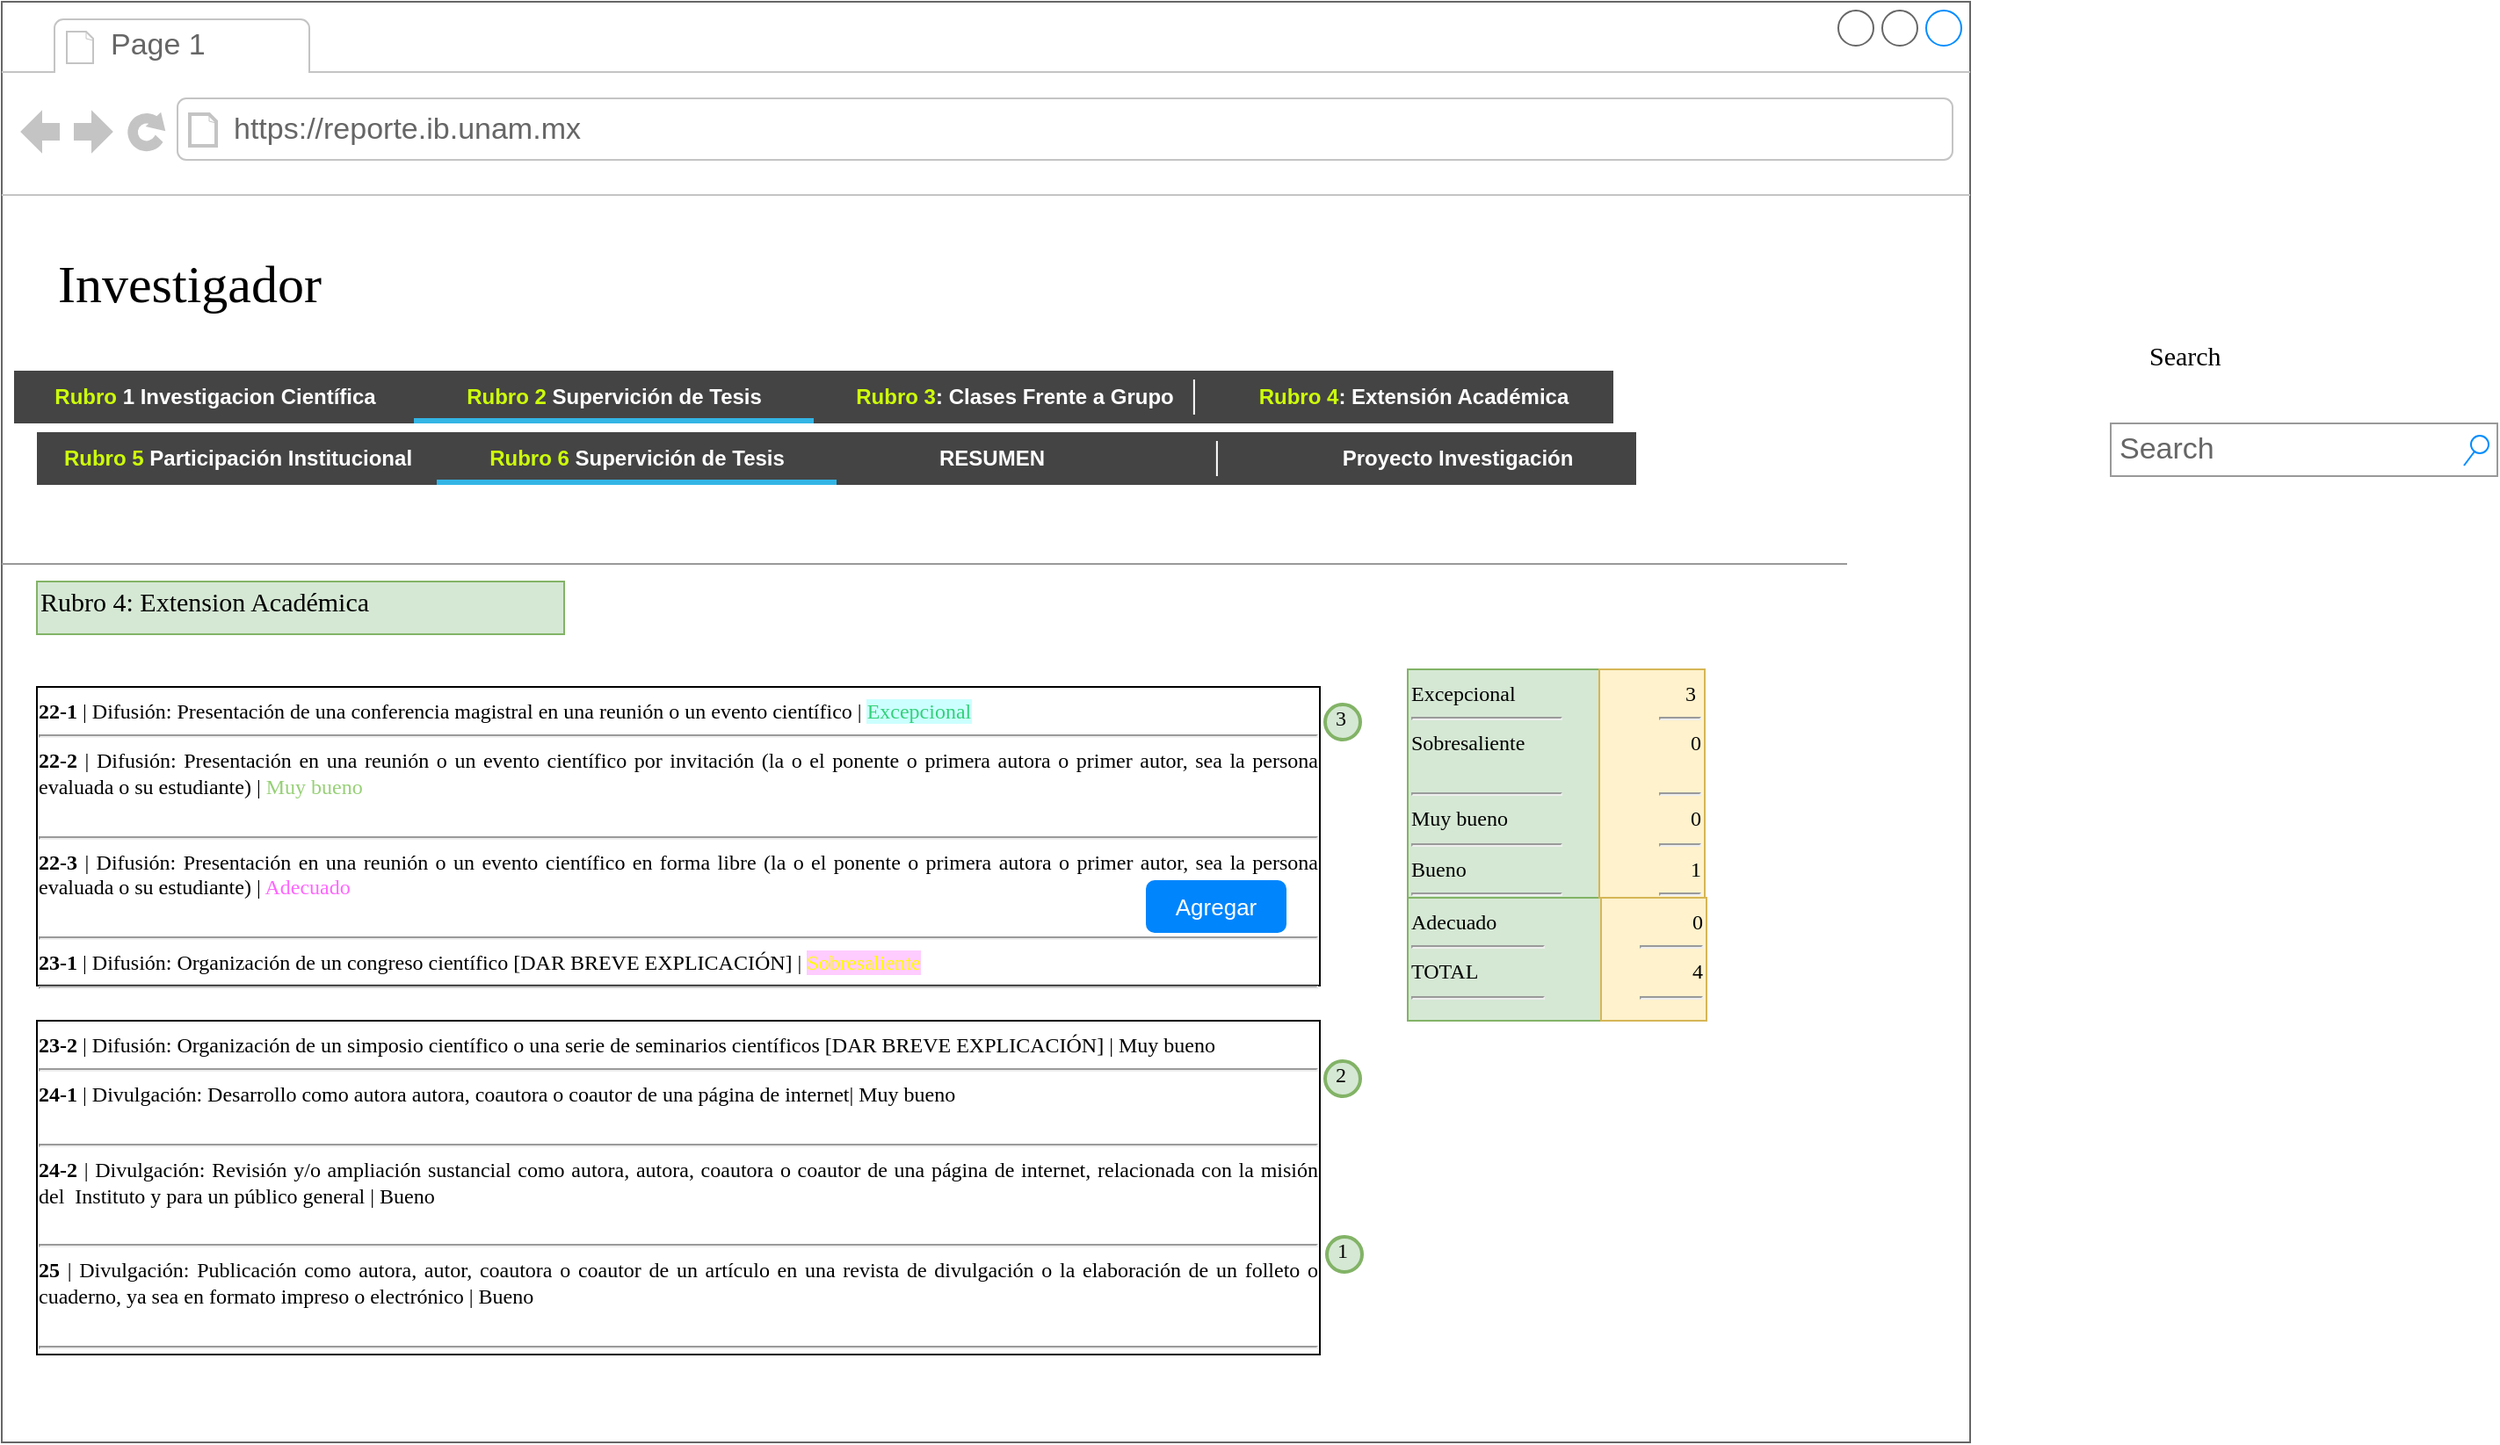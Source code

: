 <mxfile version="24.5.5" type="github">
  <diagram name="Page-1" id="2cc2dc42-3aac-f2a9-1cec-7a8b7cbee084">
    <mxGraphModel dx="1434" dy="794" grid="1" gridSize="10" guides="1" tooltips="1" connect="1" arrows="1" fold="1" page="1" pageScale="1" pageWidth="1100" pageHeight="850" background="#ffffff" math="0" shadow="0">
      <root>
        <mxCell id="0" />
        <mxCell id="1" parent="0" />
        <mxCell id="7026571954dc6520-1" value="" style="strokeWidth=1;shadow=0;dashed=0;align=center;html=1;shape=mxgraph.mockup.containers.browserWindow;rSize=0;strokeColor=#666666;mainText=,;recursiveResize=0;rounded=0;labelBackgroundColor=none;fontFamily=Verdana;fontSize=12;fillColor=none;" parent="1" vertex="1">
          <mxGeometry x="90" y="100" width="1120" height="820" as="geometry" />
        </mxCell>
        <mxCell id="7026571954dc6520-2" value="Page 1" style="strokeWidth=1;shadow=0;dashed=0;align=center;html=1;shape=mxgraph.mockup.containers.anchor;fontSize=17;fontColor=#666666;align=left;" parent="7026571954dc6520-1" vertex="1">
          <mxGeometry x="60" y="12" width="110" height="26" as="geometry" />
        </mxCell>
        <mxCell id="7026571954dc6520-3" value="https://reporte.ib.unam.mx" style="strokeWidth=1;shadow=0;dashed=0;align=center;html=1;shape=mxgraph.mockup.containers.anchor;rSize=0;fontSize=17;fontColor=#666666;align=left;" parent="7026571954dc6520-1" vertex="1">
          <mxGeometry x="130" y="60" width="250" height="26" as="geometry" />
        </mxCell>
        <mxCell id="7026571954dc6520-4" value="Investigador" style="text;html=1;points=[];align=left;verticalAlign=top;spacingTop=-4;fontSize=30;fontFamily=Verdana" parent="7026571954dc6520-1" vertex="1">
          <mxGeometry x="30" y="140" width="340" height="50" as="geometry" />
        </mxCell>
        <mxCell id="7026571954dc6520-15" value="" style="verticalLabelPosition=bottom;shadow=0;dashed=0;align=center;html=1;verticalAlign=top;strokeWidth=1;shape=mxgraph.mockup.markup.line;strokeColor=#999999;rounded=0;labelBackgroundColor=none;fillColor=#ffffff;fontFamily=Verdana;fontSize=12;fontColor=#000000;" parent="7026571954dc6520-1" vertex="1">
          <mxGeometry y="310" width="1050" height="20" as="geometry" />
        </mxCell>
        <mxCell id="7026571954dc6520-16" value="Rubro 4: Extension Académica" style="text;html=1;points=[];align=left;verticalAlign=top;spacingTop=-4;fontSize=15;fontFamily=Verdana;fillColor=#d5e8d4;strokeColor=#82b366;" parent="7026571954dc6520-1" vertex="1">
          <mxGeometry x="20" y="330" width="300" height="30" as="geometry" />
        </mxCell>
        <mxCell id="7026571954dc6520-33" value="&lt;div style=&quot;text-align: justify&quot;&gt;&lt;b&gt;22-1&lt;/b&gt; | Difusión: Presentación de una conferencia magistral en una reunión o un evento científico | &lt;font style=&quot;background-color: rgb(204, 255, 255);&quot; color=&quot;#33d17a&quot;&gt;Excepcional &lt;/font&gt;&lt;br&gt;&lt;/div&gt;&lt;div style=&quot;text-align: justify&quot;&gt;&lt;hr id=&quot;null&quot; style=&quot;text-align: justify&quot;&gt;&lt;span&gt;&lt;div style=&quot;text-align: justify&quot;&gt;&lt;b&gt;22-2&lt;/b&gt; | Difusión: Presentación en una reunión o un evento científico por invitación (la o el ponente o primera autora o primer autor, sea la persona evaluada o su estudiante) | &lt;font color=&quot;#97d077&quot;&gt;Muy bueno&lt;/font&gt;&lt;br&gt;&lt;br&gt;&lt;/div&gt;&lt;/span&gt;&lt;/div&gt;&lt;hr id=&quot;null&quot; style=&quot;text-align: justify&quot;&gt;&lt;span&gt;&lt;div style=&quot;text-align: justify&quot;&gt;&lt;span&gt;&lt;b&gt;22-3&lt;/b&gt; | Difusión: Presentación en una reunión o un evento científico en forma libre (la o el ponente o primera autora o primer autor, sea la persona evaluada o su estudiante) | &lt;font color=&quot;#ff66ff&quot;&gt;Adecuado&lt;/font&gt;&lt;br&gt;&lt;br&gt;&lt;/span&gt;&lt;/div&gt;&lt;/span&gt;&lt;hr id=&quot;null&quot; style=&quot;text-align: justify&quot;&gt;&lt;span&gt;&lt;div style=&quot;text-align: justify&quot;&gt;&lt;b&gt;23-1&lt;/b&gt; | Difusión: Organización de un congreso científico [DAR BREVE EXPLICACIÓN] | &lt;font style=&quot;background-color: rgb(255, 204, 255);&quot; color=&quot;#ffff00&quot;&gt;Sobresaliente&lt;/font&gt;&lt;br&gt;&lt;/div&gt;&lt;/span&gt;&lt;hr id=&quot;null&quot; style=&quot;text-align: left&quot;&gt;" style="whiteSpace=wrap;html=1;rounded=0;shadow=0;labelBackgroundColor=none;strokeWidth=1;fontFamily=Verdana;fontSize=12;align=center;verticalAlign=top;" parent="7026571954dc6520-1" vertex="1">
          <mxGeometry x="20" y="390" width="730" height="170" as="geometry" />
        </mxCell>
        <mxCell id="Z7vsen4MkyStElyQ_sz2-1" value="" style="strokeWidth=1;html=1;shadow=0;dashed=0;shape=mxgraph.android.rrect;rSize=0;fillColor=#444444;strokeColor=none;" vertex="1" parent="7026571954dc6520-1">
          <mxGeometry x="7" y="210" width="910" height="30" as="geometry" />
        </mxCell>
        <mxCell id="Z7vsen4MkyStElyQ_sz2-2" value="&lt;font color=&quot;#ceff0a&quot;&gt;Rubro&lt;/font&gt; 1 Investigacion Científica" style="strokeWidth=1;html=1;shadow=0;dashed=0;shape=mxgraph.android.anchor;fontStyle=1;fontColor=#ffffff;" vertex="1" parent="Z7vsen4MkyStElyQ_sz2-1">
          <mxGeometry width="227.5" height="30" as="geometry" />
        </mxCell>
        <mxCell id="Z7vsen4MkyStElyQ_sz2-3" value="&lt;font color=&quot;#ceff0a&quot;&gt;Rubro 2&lt;/font&gt; Supervición de Tesis" style="strokeWidth=1;html=1;shadow=0;dashed=0;shape=mxgraph.android.rrect;rSize=0;fontStyle=1;fillColor=none;strokeColor=none;fontColor=#ffffff;" vertex="1" parent="Z7vsen4MkyStElyQ_sz2-1">
          <mxGeometry x="227.5" width="227.5" height="30" as="geometry" />
        </mxCell>
        <mxCell id="Z7vsen4MkyStElyQ_sz2-4" value="" style="strokeWidth=1;html=1;shadow=0;dashed=0;shape=mxgraph.android.rrect;rSize=0;fillColor=#33b5e5;strokeColor=none;" vertex="1" parent="Z7vsen4MkyStElyQ_sz2-3">
          <mxGeometry y="27" width="227.5" height="3" as="geometry" />
        </mxCell>
        <mxCell id="Z7vsen4MkyStElyQ_sz2-5" value="&lt;font color=&quot;#ceff0a&quot;&gt;Rubro 3&lt;/font&gt;: Clases Frente a Grupo" style="strokeWidth=1;html=1;shadow=0;dashed=0;shape=mxgraph.android.anchor;fontStyle=1;fontColor=#ffffff;" vertex="1" parent="Z7vsen4MkyStElyQ_sz2-1">
          <mxGeometry x="455.0" width="227.5" height="30" as="geometry" />
        </mxCell>
        <mxCell id="Z7vsen4MkyStElyQ_sz2-6" value="&lt;font color=&quot;#ceff0a&quot;&gt;Rubro 4&lt;/font&gt;: Extensión Académica" style="strokeWidth=1;html=1;shadow=0;dashed=0;shape=mxgraph.android.anchor;fontStyle=1;fontColor=#ffffff;fillColor=#3399FF;gradientColor=none;strokeColor=default;fillStyle=dots;" vertex="1" parent="Z7vsen4MkyStElyQ_sz2-1">
          <mxGeometry x="682.5" width="227.5" height="30" as="geometry" />
        </mxCell>
        <mxCell id="Z7vsen4MkyStElyQ_sz2-7" value="" style="shape=line;strokeColor=#ffffff;direction=south;" vertex="1" parent="Z7vsen4MkyStElyQ_sz2-1">
          <mxGeometry x="646.838" y="5" width="49.189" height="20" as="geometry" />
        </mxCell>
        <mxCell id="Z7vsen4MkyStElyQ_sz2-11" value="" style="strokeWidth=1;html=1;shadow=0;dashed=0;shape=mxgraph.android.rrect;rSize=0;fillColor=#444444;strokeColor=none;" vertex="1" parent="7026571954dc6520-1">
          <mxGeometry x="20" y="245" width="910" height="30" as="geometry" />
        </mxCell>
        <mxCell id="Z7vsen4MkyStElyQ_sz2-12" value="&lt;font color=&quot;#ceff0a&quot;&gt;Rubro 5&lt;/font&gt; Participación Institucional " style="strokeWidth=1;html=1;shadow=0;dashed=0;shape=mxgraph.android.anchor;fontStyle=1;fontColor=#ffffff;" vertex="1" parent="Z7vsen4MkyStElyQ_sz2-11">
          <mxGeometry width="227.5" height="30" as="geometry" />
        </mxCell>
        <mxCell id="Z7vsen4MkyStElyQ_sz2-13" value="&lt;font color=&quot;#ceff0a&quot;&gt;Rubro 6&lt;/font&gt; Supervición de Tesis" style="strokeWidth=1;html=1;shadow=0;dashed=0;shape=mxgraph.android.rrect;rSize=0;fontStyle=1;fillColor=none;strokeColor=none;fontColor=#ffffff;" vertex="1" parent="Z7vsen4MkyStElyQ_sz2-11">
          <mxGeometry x="227.5" width="227.5" height="30" as="geometry" />
        </mxCell>
        <mxCell id="Z7vsen4MkyStElyQ_sz2-14" value="" style="strokeWidth=1;html=1;shadow=0;dashed=0;shape=mxgraph.android.rrect;rSize=0;fillColor=#33b5e5;strokeColor=none;" vertex="1" parent="Z7vsen4MkyStElyQ_sz2-13">
          <mxGeometry y="27" width="227.5" height="3" as="geometry" />
        </mxCell>
        <mxCell id="Z7vsen4MkyStElyQ_sz2-15" value="RESUMEN" style="strokeWidth=1;html=1;shadow=0;dashed=0;shape=mxgraph.android.anchor;fontStyle=1;fontColor=#ffffff;" vertex="1" parent="Z7vsen4MkyStElyQ_sz2-11">
          <mxGeometry x="455" width="175" height="30" as="geometry" />
        </mxCell>
        <mxCell id="Z7vsen4MkyStElyQ_sz2-16" value="" style="strokeWidth=1;html=1;shadow=0;dashed=0;shape=mxgraph.android.anchor;fontStyle=1;fontColor=#ffffff;" vertex="1" parent="Z7vsen4MkyStElyQ_sz2-11">
          <mxGeometry x="682.5" width="227.5" height="30" as="geometry" />
        </mxCell>
        <mxCell id="Z7vsen4MkyStElyQ_sz2-17" value="" style="shape=line;strokeColor=#ffffff;direction=south;" vertex="1" parent="Z7vsen4MkyStElyQ_sz2-11">
          <mxGeometry x="646.838" y="5" width="49.189" height="20" as="geometry" />
        </mxCell>
        <mxCell id="Z7vsen4MkyStElyQ_sz2-25" value="Proyecto Investigación" style="strokeWidth=1;html=1;shadow=0;dashed=0;shape=mxgraph.android.anchor;fontStyle=1;fontColor=#ffffff;" vertex="1" parent="Z7vsen4MkyStElyQ_sz2-11">
          <mxGeometry x="720" width="175" height="30" as="geometry" />
        </mxCell>
        <mxCell id="Z7vsen4MkyStElyQ_sz2-26" value="&lt;div style=&quot;text-align: justify&quot;&gt;&lt;b&gt;23-2&lt;/b&gt; | Difusión: Organización de un simposio científico o una serie de seminarios científicos [DAR BREVE EXPLICACIÓN] | Muy bueno&lt;br&gt;&lt;/div&gt;&lt;div style=&quot;text-align: justify&quot;&gt;&lt;hr id=&quot;null&quot; style=&quot;text-align: justify&quot;&gt;&lt;span&gt;&lt;div style=&quot;text-align: justify&quot;&gt;&lt;b&gt;24-1&lt;/b&gt; | Divulgación: Desarrollo como autora autora, coautora o coautor de una página de internet| Muy bueno&lt;br&gt;&lt;br&gt;&lt;/div&gt;&lt;/span&gt;&lt;/div&gt;&lt;hr id=&quot;null&quot; style=&quot;text-align: justify&quot;&gt;&lt;span&gt;&lt;div style=&quot;text-align: justify&quot;&gt;&lt;span&gt;&lt;b&gt;24-2&lt;/b&gt; | Divulgación: Revisión y/o ampliación sustancial como autora, autora, coautora o coautor de una página de internet, relacionada con la misión del&amp;nbsp; Instituto y para un público general | Bueno&lt;br&gt;&lt;br&gt;&lt;/span&gt;&lt;/div&gt;&lt;/span&gt;&lt;hr id=&quot;null&quot; style=&quot;text-align: justify&quot;&gt;&lt;span&gt;&lt;div style=&quot;text-align: justify&quot;&gt;&lt;b&gt;25&lt;/b&gt; | Divulgación: Publicación como autora, autor, coautora o coautor de un artículo en una revista de divulgación o la elaboración de un folleto o cuaderno, ya sea en formato impreso o electrónico | Bueno&lt;br&gt;&lt;br&gt;&lt;/div&gt;&lt;/span&gt;&lt;hr id=&quot;null&quot; style=&quot;text-align: left&quot;&gt;" style="whiteSpace=wrap;html=1;rounded=0;shadow=0;labelBackgroundColor=none;strokeWidth=1;fontFamily=Verdana;fontSize=12;align=center;verticalAlign=top;" vertex="1" parent="7026571954dc6520-1">
          <mxGeometry x="20" y="580" width="730" height="190" as="geometry" />
        </mxCell>
        <mxCell id="Z7vsen4MkyStElyQ_sz2-27" value="3" style="ellipse;whiteSpace=wrap;html=1;aspect=fixed;strokeWidth=2;fontFamily=Tahoma;spacingBottom=4;spacingRight=2;strokeColor=#82b366;fillColor=#d5e8d4;" vertex="1" parent="7026571954dc6520-1">
          <mxGeometry x="753" y="400" width="20" height="20" as="geometry" />
        </mxCell>
        <mxCell id="Z7vsen4MkyStElyQ_sz2-28" value="2" style="ellipse;whiteSpace=wrap;html=1;aspect=fixed;strokeWidth=2;fontFamily=Tahoma;spacingBottom=4;spacingRight=2;strokeColor=#82b366;fillColor=#d5e8d4;" vertex="1" parent="7026571954dc6520-1">
          <mxGeometry x="753" y="603" width="20" height="20" as="geometry" />
        </mxCell>
        <mxCell id="Z7vsen4MkyStElyQ_sz2-29" value="1" style="ellipse;whiteSpace=wrap;html=1;aspect=fixed;strokeWidth=2;fontFamily=Tahoma;spacingBottom=4;spacingRight=2;strokeColor=#82b366;fillColor=#d5e8d4;" vertex="1" parent="7026571954dc6520-1">
          <mxGeometry x="754" y="703" width="20" height="20" as="geometry" />
        </mxCell>
        <mxCell id="Z7vsen4MkyStElyQ_sz2-34" value="&lt;div align=&quot;left&quot;&gt;Excepcional&amp;nbsp;&amp;nbsp;&amp;nbsp;&amp;nbsp;&amp;nbsp;&amp;nbsp;&amp;nbsp;&amp;nbsp;&amp;nbsp; &lt;br&gt;&lt;/div&gt;&lt;div align=&quot;left&quot;&gt;&lt;hr id=&quot;null&quot; style=&quot;&quot;&gt;&lt;span&gt;&lt;div style=&quot;&quot;&gt;Sobresaliente&lt;br&gt;&lt;br&gt;&lt;/div&gt;&lt;/span&gt;&lt;/div&gt;&lt;hr align=&quot;left&quot; id=&quot;null&quot;&gt;&lt;div align=&quot;left&quot;&gt;&lt;span&gt;Muy bueno&lt;/span&gt;&lt;br&gt;&lt;span&gt;&lt;/span&gt;&lt;/div&gt;&lt;hr align=&quot;left&quot; id=&quot;null&quot;&gt;&lt;div align=&quot;left&quot;&gt;&lt;span&gt;Bueno&lt;/span&gt;&lt;/div&gt;&lt;hr align=&quot;left&quot; id=&quot;null&quot;&gt;" style="whiteSpace=wrap;html=1;rounded=0;shadow=0;labelBackgroundColor=none;strokeWidth=1;fontFamily=Verdana;fontSize=12;align=left;verticalAlign=top;fillColor=#d5e8d4;strokeColor=#82b366;" vertex="1" parent="7026571954dc6520-1">
          <mxGeometry x="800" y="380" width="110" height="130" as="geometry" />
        </mxCell>
        <mxCell id="Z7vsen4MkyStElyQ_sz2-35" value="&lt;div align=&quot;left&quot;&gt;Adecuado &amp;nbsp;&amp;nbsp;&amp;nbsp;&amp;nbsp;&amp;nbsp;&amp;nbsp;&amp;nbsp;&amp;nbsp; &lt;br&gt;&lt;/div&gt;&lt;div align=&quot;left&quot;&gt;&lt;hr id=&quot;null&quot; style=&quot;&quot;&gt;&lt;span&gt;&lt;div style=&quot;&quot;&gt;TOTAL&lt;br&gt;&lt;/div&gt;&lt;/span&gt;&lt;/div&gt;&lt;hr align=&quot;left&quot; id=&quot;null&quot;&gt;" style="whiteSpace=wrap;html=1;rounded=0;shadow=0;labelBackgroundColor=none;strokeWidth=1;fontFamily=Verdana;fontSize=12;align=left;verticalAlign=top;fillColor=#d5e8d4;strokeColor=#82b366;" vertex="1" parent="7026571954dc6520-1">
          <mxGeometry x="800" y="510" width="110" height="70" as="geometry" />
        </mxCell>
        <mxCell id="Z7vsen4MkyStElyQ_sz2-36" value="&amp;nbsp;&amp;nbsp;&amp;nbsp;&amp;nbsp; 3&amp;nbsp; &lt;br&gt;&lt;div&gt;&lt;hr style=&quot;&quot; id=&quot;null&quot;&gt;&lt;span&gt;&lt;div style=&quot;&quot;&gt;0&lt;br&gt;&lt;br&gt;&lt;/div&gt;&lt;/span&gt;&lt;/div&gt;&lt;hr id=&quot;null&quot;&gt;0&lt;hr id=&quot;null&quot;&gt;1&lt;hr id=&quot;null&quot;&gt;" style="whiteSpace=wrap;html=1;rounded=0;shadow=0;labelBackgroundColor=none;strokeWidth=1;fontFamily=Verdana;fontSize=12;align=right;verticalAlign=top;fillColor=#fff2cc;strokeColor=#d6b656;" vertex="1" parent="7026571954dc6520-1">
          <mxGeometry x="909" y="380" width="60" height="130" as="geometry" />
        </mxCell>
        <mxCell id="Z7vsen4MkyStElyQ_sz2-37" value="&lt;div&gt;&amp;nbsp;&amp;nbsp;&amp;nbsp;&amp;nbsp;&amp;nbsp;&amp;nbsp;&amp;nbsp;&amp;nbsp;&amp;nbsp; 0 &lt;br&gt;&lt;/div&gt;&lt;div&gt;&lt;hr style=&quot;&quot; id=&quot;null&quot;&gt;&lt;span&gt;4&lt;/span&gt;&lt;/div&gt;&lt;hr id=&quot;null&quot;&gt;" style="whiteSpace=wrap;html=1;rounded=0;shadow=0;labelBackgroundColor=none;strokeWidth=1;fontFamily=Verdana;fontSize=12;align=right;verticalAlign=top;fillColor=#fff2cc;strokeColor=#d6b656;" vertex="1" parent="7026571954dc6520-1">
          <mxGeometry x="910" y="510" width="60" height="70" as="geometry" />
        </mxCell>
        <mxCell id="Z7vsen4MkyStElyQ_sz2-42" value="Agregar" style="html=1;shadow=0;dashed=0;shape=mxgraph.bootstrap.rrect;rSize=5;strokeColor=none;strokeWidth=1;fillColor=#0085FC;fontColor=#FFFFFF;whiteSpace=wrap;align=center;verticalAlign=middle;spacingLeft=0;fontStyle=0;fontSize=13;spacing=5;" vertex="1" parent="7026571954dc6520-1">
          <mxGeometry x="651" y="500" width="80" height="30" as="geometry" />
        </mxCell>
        <mxCell id="7026571954dc6520-14" value="Search" style="strokeWidth=1;shadow=0;dashed=0;align=center;html=1;shape=mxgraph.mockup.forms.searchBox;strokeColor=#999999;mainText=;strokeColor2=#008cff;fontColor=#666666;fontSize=17;align=left;spacingLeft=3;rounded=0;labelBackgroundColor=none;" parent="1" vertex="1">
          <mxGeometry x="1290" y="340" width="220" height="30" as="geometry" />
        </mxCell>
        <mxCell id="7026571954dc6520-12" value="Search" style="text;html=1;points=[];align=left;verticalAlign=top;spacingTop=-4;fontSize=15;fontFamily=Verdana" parent="1" vertex="1">
          <mxGeometry x="1310" y="290" width="170" height="30" as="geometry" />
        </mxCell>
      </root>
    </mxGraphModel>
  </diagram>
</mxfile>
